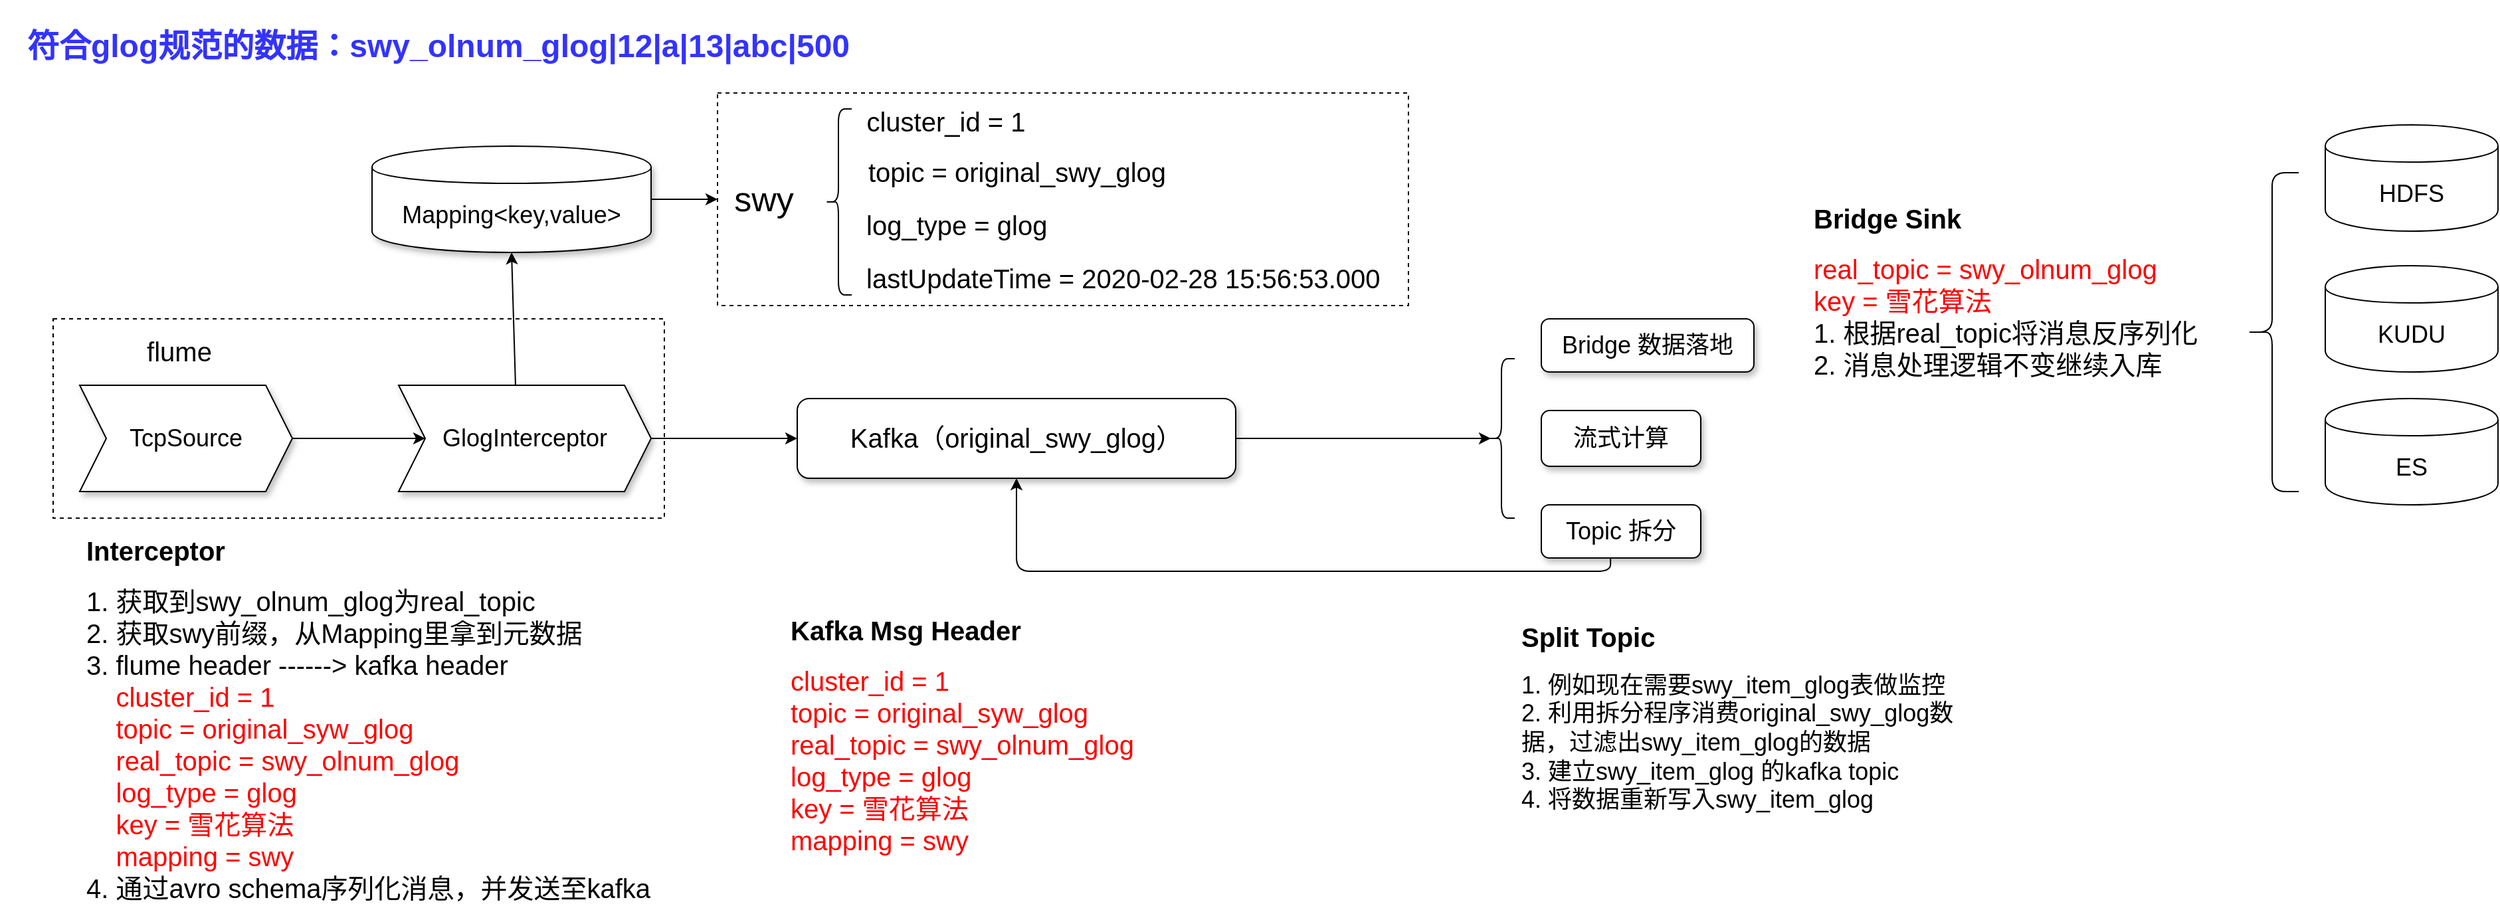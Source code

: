 <mxfile version="13.0.9" type="github">
  <diagram id="B2QcMRIDSJXb05sgOhBZ" name="第 1 页">
    <mxGraphModel dx="2958" dy="583" grid="1" gridSize="10" guides="1" tooltips="1" connect="1" arrows="1" fold="1" page="1" pageScale="1" pageWidth="1920" pageHeight="1200" math="0" shadow="0">
      <root>
        <mxCell id="0" />
        <mxCell id="1" parent="0" />
        <mxCell id="BmJq23okPt8XBxkQ6SYb-19" value="" style="group" parent="1" vertex="1" connectable="0">
          <mxGeometry x="-90" y="360" width="460" height="150" as="geometry" />
        </mxCell>
        <mxCell id="BmJq23okPt8XBxkQ6SYb-23" value="" style="rounded=0;whiteSpace=wrap;html=1;fillColor=none;fontSize=18;dashed=1;" parent="BmJq23okPt8XBxkQ6SYb-19" vertex="1">
          <mxGeometry width="460" height="150" as="geometry" />
        </mxCell>
        <mxCell id="BmJq23okPt8XBxkQ6SYb-20" value="TcpSource" style="shape=step;perimeter=stepPerimeter;whiteSpace=wrap;html=1;fixedSize=1;fontSize=18;shadow=1;" parent="BmJq23okPt8XBxkQ6SYb-19" vertex="1">
          <mxGeometry x="20" y="50" width="160" height="80" as="geometry" />
        </mxCell>
        <mxCell id="BmJq23okPt8XBxkQ6SYb-21" value="GlogInterceptor" style="shape=step;perimeter=stepPerimeter;whiteSpace=wrap;html=1;fixedSize=1;fontSize=18;shadow=1;" parent="BmJq23okPt8XBxkQ6SYb-19" vertex="1">
          <mxGeometry x="260" y="50" width="190" height="80" as="geometry" />
        </mxCell>
        <mxCell id="BmJq23okPt8XBxkQ6SYb-22" value="" style="edgeStyle=orthogonalEdgeStyle;rounded=0;orthogonalLoop=1;jettySize=auto;html=1;fontSize=18;" parent="BmJq23okPt8XBxkQ6SYb-19" source="BmJq23okPt8XBxkQ6SYb-20" target="BmJq23okPt8XBxkQ6SYb-21" edge="1">
          <mxGeometry relative="1" as="geometry" />
        </mxCell>
        <mxCell id="BmJq23okPt8XBxkQ6SYb-24" value="&lt;font style=&quot;font-size: 20px&quot;&gt;flume&lt;/font&gt;" style="text;html=1;strokeColor=none;fillColor=none;align=center;verticalAlign=middle;whiteSpace=wrap;rounded=0;dashed=1;fontSize=18;" parent="BmJq23okPt8XBxkQ6SYb-19" vertex="1">
          <mxGeometry x="60" y="10" width="70" height="30" as="geometry" />
        </mxCell>
        <mxCell id="BmJq23okPt8XBxkQ6SYb-1" value="&lt;font style=&quot;font-size: 24px&quot; color=&quot;#3333ff&quot;&gt;&lt;b&gt;符合glog规范的数据：swy_olnum_glog|12|a|13|abc|500&lt;/b&gt;&lt;/font&gt;" style="text;html=1;strokeColor=none;fillColor=none;align=center;verticalAlign=middle;whiteSpace=wrap;rounded=0;fontSize=18;" parent="1" vertex="1">
          <mxGeometry x="-130" y="120" width="660" height="70" as="geometry" />
        </mxCell>
        <mxCell id="BmJq23okPt8XBxkQ6SYb-2" value="&lt;h1 style=&quot;font-size: 20px&quot;&gt;Interceptor&lt;/h1&gt;&lt;div style=&quot;font-size: 20px&quot;&gt;&lt;font style=&quot;font-size: 20px&quot;&gt;1. 获取到swy_olnum_glog为real_topic&lt;/font&gt;&lt;/div&gt;&lt;div style=&quot;font-size: 20px&quot;&gt;&lt;font style=&quot;font-size: 20px&quot;&gt;2. 获取swy前缀，从Mapping里拿到元数据&lt;/font&gt;&lt;/div&gt;&lt;div style=&quot;font-size: 20px&quot;&gt;&lt;font style=&quot;font-size: 20px&quot;&gt;3. flume header ------&amp;gt; kafka header&lt;/font&gt;&lt;/div&gt;&lt;div style=&quot;font-size: 20px&quot;&gt;&lt;font style=&quot;font-size: 20px&quot;&gt;&amp;nbsp; &amp;nbsp; &lt;font color=&quot;#ff0000&quot;&gt;cluster_id = 1&lt;/font&gt;&lt;/font&gt;&lt;/div&gt;&lt;div style=&quot;font-size: 20px&quot;&gt;&lt;font style=&quot;font-size: 20px&quot; color=&quot;#ff0000&quot;&gt;&amp;nbsp; &amp;nbsp; topic = original_syw_glog&lt;/font&gt;&lt;/div&gt;&lt;div style=&quot;font-size: 20px&quot;&gt;&lt;font style=&quot;font-size: 20px&quot; color=&quot;#ff0000&quot;&gt;&amp;nbsp; &amp;nbsp; real_topic = swy_olnum_glog&lt;/font&gt;&lt;/div&gt;&lt;div style=&quot;font-size: 20px&quot;&gt;&lt;font style=&quot;font-size: 20px&quot; color=&quot;#ff0000&quot;&gt;&amp;nbsp; &amp;nbsp; log_type = glog&lt;/font&gt;&lt;/div&gt;&lt;div style=&quot;font-size: 20px&quot;&gt;&lt;font style=&quot;font-size: 20px&quot; color=&quot;#ff0000&quot;&gt;&amp;nbsp; &amp;nbsp; key = 雪花算法&lt;/font&gt;&lt;/div&gt;&lt;div style=&quot;font-size: 20px&quot;&gt;&lt;font style=&quot;font-size: 20px&quot; color=&quot;#ff0000&quot;&gt;&amp;nbsp; &amp;nbsp; mapping = swy&lt;/font&gt;&lt;/div&gt;&lt;div style=&quot;font-size: 20px&quot;&gt;&lt;font style=&quot;font-size: 20px&quot;&gt;4. 通过avro schema序列化消息，并发送至kafka&lt;/font&gt;&lt;/div&gt;" style="text;html=1;strokeColor=none;fillColor=none;spacing=5;spacingTop=-20;whiteSpace=wrap;overflow=hidden;rounded=0;fontSize=18;" parent="1" vertex="1">
          <mxGeometry x="-70" y="520" width="480" height="290" as="geometry" />
        </mxCell>
        <mxCell id="BmJq23okPt8XBxkQ6SYb-3" value="Mapping&amp;lt;key,value&amp;gt;" style="shape=cylinder;whiteSpace=wrap;html=1;boundedLbl=1;backgroundOutline=1;fontSize=18;shadow=1;" parent="1" vertex="1">
          <mxGeometry x="150" y="230" width="210" height="80" as="geometry" />
        </mxCell>
        <mxCell id="BmJq23okPt8XBxkQ6SYb-4" value="" style="group" parent="1" vertex="1" connectable="0">
          <mxGeometry x="410" y="190" width="520" height="160" as="geometry" />
        </mxCell>
        <mxCell id="BmJq23okPt8XBxkQ6SYb-5" value="" style="rounded=0;whiteSpace=wrap;html=1;fontSize=18;fillColor=none;dashed=1;" parent="BmJq23okPt8XBxkQ6SYb-4" vertex="1">
          <mxGeometry width="520" height="160" as="geometry" />
        </mxCell>
        <mxCell id="BmJq23okPt8XBxkQ6SYb-6" value="" style="group" parent="BmJq23okPt8XBxkQ6SYb-4" vertex="1" connectable="0">
          <mxGeometry width="510" height="160" as="geometry" />
        </mxCell>
        <mxCell id="BmJq23okPt8XBxkQ6SYb-7" value="" style="group" parent="BmJq23okPt8XBxkQ6SYb-6" vertex="1" connectable="0">
          <mxGeometry x="81" width="429" height="160" as="geometry" />
        </mxCell>
        <mxCell id="BmJq23okPt8XBxkQ6SYb-8" value="" style="shape=curlyBracket;whiteSpace=wrap;html=1;rounded=1;fontSize=18;" parent="BmJq23okPt8XBxkQ6SYb-7" vertex="1">
          <mxGeometry y="12" width="20" height="140" as="geometry" />
        </mxCell>
        <mxCell id="BmJq23okPt8XBxkQ6SYb-9" value="&lt;font style=&quot;font-size: 20px&quot;&gt;cluster_id = 1&lt;/font&gt;" style="text;html=1;strokeColor=none;fillColor=none;align=center;verticalAlign=middle;whiteSpace=wrap;rounded=0;fontSize=18;" parent="BmJq23okPt8XBxkQ6SYb-7" vertex="1">
          <mxGeometry x="18" width="146" height="44" as="geometry" />
        </mxCell>
        <mxCell id="BmJq23okPt8XBxkQ6SYb-10" value="&lt;font style=&quot;font-size: 20px&quot;&gt;topic =&amp;nbsp;original_swy_glog&lt;/font&gt;" style="text;html=1;strokeColor=none;fillColor=none;align=center;verticalAlign=middle;whiteSpace=wrap;rounded=0;fontSize=18;" parent="BmJq23okPt8XBxkQ6SYb-7" vertex="1">
          <mxGeometry x="29" y="40" width="231" height="40" as="geometry" />
        </mxCell>
        <mxCell id="BmJq23okPt8XBxkQ6SYb-11" value="&lt;div&gt;&lt;span style=&quot;font-size: 20px&quot;&gt;log_type = glog&lt;/span&gt;&lt;/div&gt;" style="text;html=1;strokeColor=none;fillColor=none;align=left;verticalAlign=middle;whiteSpace=wrap;rounded=0;fontSize=18;" parent="BmJq23okPt8XBxkQ6SYb-7" vertex="1">
          <mxGeometry x="29" y="80" width="240" height="40" as="geometry" />
        </mxCell>
        <mxCell id="BmJq23okPt8XBxkQ6SYb-12" value="&lt;span style=&quot;font-size: 20px&quot;&gt;lastUpdateTime&amp;nbsp;&lt;/span&gt;&lt;span style=&quot;font-size: 20px&quot;&gt;= 2020-02-28 15:56:53.000&lt;/span&gt;&lt;span style=&quot;font-size: 20px&quot;&gt;&lt;br&gt;&lt;/span&gt;" style="text;html=1;strokeColor=none;fillColor=none;align=left;verticalAlign=middle;whiteSpace=wrap;rounded=0;fontSize=18;" parent="BmJq23okPt8XBxkQ6SYb-7" vertex="1">
          <mxGeometry x="29" y="120" width="400" height="40" as="geometry" />
        </mxCell>
        <mxCell id="BmJq23okPt8XBxkQ6SYb-13" value="&lt;font style=&quot;font-size: 26px&quot;&gt;swy&lt;/font&gt;" style="text;html=1;strokeColor=none;fillColor=none;align=center;verticalAlign=middle;whiteSpace=wrap;rounded=0;fontSize=18;" parent="BmJq23okPt8XBxkQ6SYb-6" vertex="1">
          <mxGeometry y="60" width="70" height="40" as="geometry" />
        </mxCell>
        <mxCell id="BmJq23okPt8XBxkQ6SYb-14" value="" style="endArrow=classic;html=1;fontSize=18;exitX=1;exitY=0.5;exitDx=0;exitDy=0;entryX=0;entryY=0.5;entryDx=0;entryDy=0;" parent="1" source="BmJq23okPt8XBxkQ6SYb-3" target="BmJq23okPt8XBxkQ6SYb-5" edge="1">
          <mxGeometry width="50" height="50" relative="1" as="geometry">
            <mxPoint x="350" y="240" as="sourcePoint" />
            <mxPoint x="400" y="190" as="targetPoint" />
          </mxGeometry>
        </mxCell>
        <mxCell id="BmJq23okPt8XBxkQ6SYb-15" value="" style="endArrow=classic;html=1;fontSize=18;exitX=0.463;exitY=-0.003;exitDx=0;exitDy=0;exitPerimeter=0;entryX=0.5;entryY=1;entryDx=0;entryDy=0;" parent="1" source="BmJq23okPt8XBxkQ6SYb-21" target="BmJq23okPt8XBxkQ6SYb-3" edge="1">
          <mxGeometry width="50" height="50" relative="1" as="geometry">
            <mxPoint x="190" y="550" as="sourcePoint" />
            <mxPoint x="240" y="500" as="targetPoint" />
          </mxGeometry>
        </mxCell>
        <mxCell id="BmJq23okPt8XBxkQ6SYb-16" value="&lt;font style=&quot;font-size: 20px&quot;&gt;Kafka（original_swy_glog）&lt;/font&gt;" style="rounded=1;whiteSpace=wrap;html=1;fillColor=#ffffff;fontSize=18;shadow=1;" parent="1" vertex="1">
          <mxGeometry x="470" y="420" width="330" height="60" as="geometry" />
        </mxCell>
        <mxCell id="BmJq23okPt8XBxkQ6SYb-17" value="" style="endArrow=classic;html=1;fontSize=18;exitX=1;exitY=0.5;exitDx=0;exitDy=0;entryX=0;entryY=0.5;entryDx=0;entryDy=0;" parent="1" source="BmJq23okPt8XBxkQ6SYb-21" target="BmJq23okPt8XBxkQ6SYb-16" edge="1">
          <mxGeometry width="50" height="50" relative="1" as="geometry">
            <mxPoint x="390" y="560" as="sourcePoint" />
            <mxPoint x="440" y="510" as="targetPoint" />
          </mxGeometry>
        </mxCell>
        <mxCell id="BmJq23okPt8XBxkQ6SYb-18" value="&lt;h1 style=&quot;font-size: 20px&quot;&gt;Kafka Msg Header&lt;/h1&gt;&lt;div style=&quot;font-size: 20px&quot;&gt;&lt;div&gt;&lt;font color=&quot;#ff0000&quot;&gt;cluster_id = 1&lt;/font&gt;&lt;/div&gt;&lt;div&gt;&lt;font color=&quot;#ff0000&quot;&gt;topic = original_syw_glog&lt;/font&gt;&lt;/div&gt;&lt;div&gt;&lt;font color=&quot;#ff0000&quot;&gt;real_topic = swy_olnum_glog&lt;/font&gt;&lt;/div&gt;&lt;div&gt;&lt;font color=&quot;#ff0000&quot;&gt;log_type = glog&lt;/font&gt;&lt;/div&gt;&lt;div&gt;&lt;font color=&quot;#ff0000&quot;&gt;key = 雪花算法&lt;/font&gt;&lt;/div&gt;&lt;div&gt;&lt;font color=&quot;#ff0000&quot;&gt;mapping = swy&lt;/font&gt;&lt;/div&gt;&lt;/div&gt;" style="text;html=1;strokeColor=none;fillColor=none;spacing=5;spacingTop=-20;whiteSpace=wrap;overflow=hidden;rounded=0;fontSize=18;" parent="1" vertex="1">
          <mxGeometry x="460" y="580" width="280" height="220" as="geometry" />
        </mxCell>
        <mxCell id="BmJq23okPt8XBxkQ6SYb-25" value="" style="shape=curlyBracket;whiteSpace=wrap;html=1;rounded=1;fillColor=none;fontSize=18;" parent="1" vertex="1">
          <mxGeometry x="990" y="390" width="20" height="120" as="geometry" />
        </mxCell>
        <mxCell id="BmJq23okPt8XBxkQ6SYb-26" value="" style="endArrow=classic;html=1;fontSize=18;exitX=1;exitY=0.5;exitDx=0;exitDy=0;entryX=0.1;entryY=0.5;entryDx=0;entryDy=0;entryPerimeter=0;" parent="1" source="BmJq23okPt8XBxkQ6SYb-16" target="BmJq23okPt8XBxkQ6SYb-25" edge="1">
          <mxGeometry width="50" height="50" relative="1" as="geometry">
            <mxPoint x="860" y="510" as="sourcePoint" />
            <mxPoint x="910" y="460" as="targetPoint" />
          </mxGeometry>
        </mxCell>
        <mxCell id="BmJq23okPt8XBxkQ6SYb-27" value="Topic 拆分" style="rounded=1;whiteSpace=wrap;html=1;fillColor=#ffffff;fontSize=18;shadow=1;" parent="1" vertex="1">
          <mxGeometry x="1030" y="500" width="120" height="40" as="geometry" />
        </mxCell>
        <mxCell id="BmJq23okPt8XBxkQ6SYb-28" value="&lt;h1 style=&quot;font-size: 20px&quot;&gt;Split Topic&lt;/h1&gt;&lt;div&gt;1. 例如现在需要swy_item_glog表做监控&lt;/div&gt;&lt;div&gt;2. 利用拆分程序消费original_swy_glog数据，过滤出swy_item_glog的数据&lt;/div&gt;&lt;div&gt;3. 建立swy_item_glog 的kafka topic&lt;/div&gt;&lt;div&gt;4. 将数据重新写入swy_item_glog&lt;/div&gt;" style="text;html=1;strokeColor=none;fillColor=none;spacing=5;spacingTop=-20;whiteSpace=wrap;overflow=hidden;rounded=0;fontSize=18;" parent="1" vertex="1">
          <mxGeometry x="1010" y="585" width="340" height="160" as="geometry" />
        </mxCell>
        <mxCell id="BmJq23okPt8XBxkQ6SYb-29" value="" style="edgeStyle=elbowEdgeStyle;elbow=horizontal;endArrow=classic;html=1;fontSize=18;entryX=0.5;entryY=1;entryDx=0;entryDy=0;exitX=0.434;exitY=0.986;exitDx=0;exitDy=0;exitPerimeter=0;" parent="1" source="BmJq23okPt8XBxkQ6SYb-27" target="BmJq23okPt8XBxkQ6SYb-16" edge="1">
          <mxGeometry width="50" height="50" relative="1" as="geometry">
            <mxPoint x="880" y="560" as="sourcePoint" />
            <mxPoint x="930" y="510" as="targetPoint" />
            <Array as="points">
              <mxPoint x="780" y="550" />
            </Array>
          </mxGeometry>
        </mxCell>
        <mxCell id="BmJq23okPt8XBxkQ6SYb-30" value="流式计算" style="rounded=1;whiteSpace=wrap;html=1;fillColor=#ffffff;fontSize=18;shadow=1;" parent="1" vertex="1">
          <mxGeometry x="1030" y="429" width="120" height="42" as="geometry" />
        </mxCell>
        <mxCell id="BmJq23okPt8XBxkQ6SYb-31" value="Bridge 数据落地" style="rounded=1;whiteSpace=wrap;html=1;fillColor=#ffffff;fontSize=18;shadow=1;" parent="1" vertex="1">
          <mxGeometry x="1030" y="360" width="160" height="40" as="geometry" />
        </mxCell>
        <mxCell id="BmJq23okPt8XBxkQ6SYb-32" value="&lt;h1 style=&quot;font-size: 20px&quot;&gt;Bridge Sink&lt;/h1&gt;&lt;div style=&quot;font-size: 20px&quot;&gt;&lt;div&gt;&lt;font color=&quot;#ff0000&quot;&gt;real_topic = swy_olnum_glog&lt;/font&gt;&lt;/div&gt;&lt;div&gt;&lt;font color=&quot;#ff0000&quot;&gt;key = 雪花算法&lt;/font&gt;&lt;/div&gt;&lt;div&gt;1. 根据real_topic将消息反序列化&lt;/div&gt;&lt;div&gt;2. 消息处理逻辑不变继续入库&lt;/div&gt;&lt;/div&gt;" style="text;html=1;strokeColor=none;fillColor=none;spacing=5;spacingTop=-20;whiteSpace=wrap;overflow=hidden;rounded=0;fontSize=18;" parent="1" vertex="1">
          <mxGeometry x="1230" y="270" width="340" height="150" as="geometry" />
        </mxCell>
        <mxCell id="BmJq23okPt8XBxkQ6SYb-33" value="" style="group" parent="1" vertex="1" connectable="0">
          <mxGeometry x="1620" y="214" width="130" height="286" as="geometry" />
        </mxCell>
        <mxCell id="BmJq23okPt8XBxkQ6SYb-34" value="HDFS" style="shape=cylinder;whiteSpace=wrap;html=1;boundedLbl=1;backgroundOutline=1;fillColor=none;fontSize=18;" parent="BmJq23okPt8XBxkQ6SYb-33" vertex="1">
          <mxGeometry width="130" height="80" as="geometry" />
        </mxCell>
        <mxCell id="BmJq23okPt8XBxkQ6SYb-35" value="KUDU" style="shape=cylinder;whiteSpace=wrap;html=1;boundedLbl=1;backgroundOutline=1;fillColor=none;fontSize=18;" parent="BmJq23okPt8XBxkQ6SYb-33" vertex="1">
          <mxGeometry y="106" width="130" height="80" as="geometry" />
        </mxCell>
        <mxCell id="BmJq23okPt8XBxkQ6SYb-36" value="ES" style="shape=cylinder;whiteSpace=wrap;html=1;boundedLbl=1;backgroundOutline=1;fillColor=none;fontSize=18;" parent="BmJq23okPt8XBxkQ6SYb-33" vertex="1">
          <mxGeometry y="206" width="130" height="80" as="geometry" />
        </mxCell>
        <mxCell id="BmJq23okPt8XBxkQ6SYb-37" value="" style="shape=curlyBracket;whiteSpace=wrap;html=1;rounded=1;fillColor=none;fontSize=18;" parent="1" vertex="1">
          <mxGeometry x="1560" y="250" width="40" height="240" as="geometry" />
        </mxCell>
      </root>
    </mxGraphModel>
  </diagram>
</mxfile>

